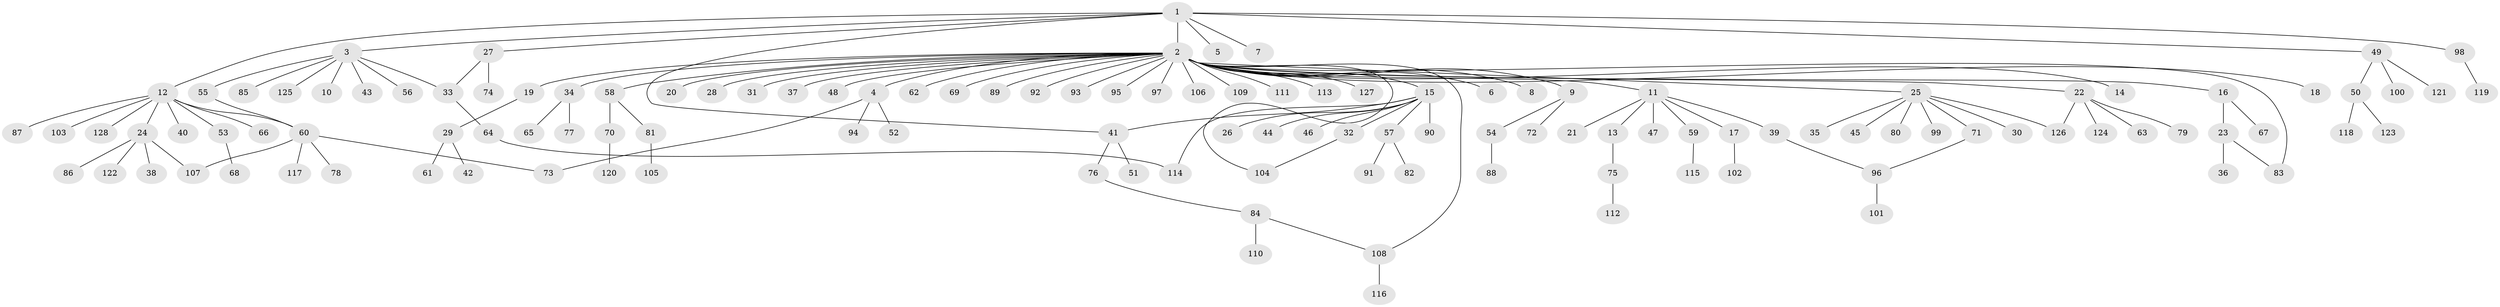 // Generated by graph-tools (version 1.1) at 2025/14/03/09/25 04:14:24]
// undirected, 128 vertices, 138 edges
graph export_dot {
graph [start="1"]
  node [color=gray90,style=filled];
  1;
  2;
  3;
  4;
  5;
  6;
  7;
  8;
  9;
  10;
  11;
  12;
  13;
  14;
  15;
  16;
  17;
  18;
  19;
  20;
  21;
  22;
  23;
  24;
  25;
  26;
  27;
  28;
  29;
  30;
  31;
  32;
  33;
  34;
  35;
  36;
  37;
  38;
  39;
  40;
  41;
  42;
  43;
  44;
  45;
  46;
  47;
  48;
  49;
  50;
  51;
  52;
  53;
  54;
  55;
  56;
  57;
  58;
  59;
  60;
  61;
  62;
  63;
  64;
  65;
  66;
  67;
  68;
  69;
  70;
  71;
  72;
  73;
  74;
  75;
  76;
  77;
  78;
  79;
  80;
  81;
  82;
  83;
  84;
  85;
  86;
  87;
  88;
  89;
  90;
  91;
  92;
  93;
  94;
  95;
  96;
  97;
  98;
  99;
  100;
  101;
  102;
  103;
  104;
  105;
  106;
  107;
  108;
  109;
  110;
  111;
  112;
  113;
  114;
  115;
  116;
  117;
  118;
  119;
  120;
  121;
  122;
  123;
  124;
  125;
  126;
  127;
  128;
  1 -- 2;
  1 -- 3;
  1 -- 5;
  1 -- 7;
  1 -- 12;
  1 -- 27;
  1 -- 41;
  1 -- 49;
  1 -- 98;
  2 -- 4;
  2 -- 6;
  2 -- 8;
  2 -- 9;
  2 -- 11;
  2 -- 14;
  2 -- 15;
  2 -- 16;
  2 -- 18;
  2 -- 19;
  2 -- 20;
  2 -- 22;
  2 -- 25;
  2 -- 28;
  2 -- 31;
  2 -- 34;
  2 -- 37;
  2 -- 48;
  2 -- 58;
  2 -- 62;
  2 -- 69;
  2 -- 83;
  2 -- 89;
  2 -- 92;
  2 -- 93;
  2 -- 95;
  2 -- 97;
  2 -- 104;
  2 -- 106;
  2 -- 108;
  2 -- 109;
  2 -- 111;
  2 -- 113;
  2 -- 127;
  3 -- 10;
  3 -- 33;
  3 -- 43;
  3 -- 55;
  3 -- 56;
  3 -- 85;
  3 -- 125;
  4 -- 52;
  4 -- 73;
  4 -- 94;
  9 -- 54;
  9 -- 72;
  11 -- 13;
  11 -- 17;
  11 -- 21;
  11 -- 39;
  11 -- 47;
  11 -- 59;
  12 -- 24;
  12 -- 40;
  12 -- 53;
  12 -- 60;
  12 -- 66;
  12 -- 87;
  12 -- 103;
  12 -- 128;
  13 -- 75;
  15 -- 26;
  15 -- 32;
  15 -- 41;
  15 -- 44;
  15 -- 46;
  15 -- 57;
  15 -- 90;
  15 -- 114;
  16 -- 23;
  16 -- 67;
  17 -- 102;
  19 -- 29;
  22 -- 63;
  22 -- 79;
  22 -- 124;
  22 -- 126;
  23 -- 36;
  23 -- 83;
  24 -- 38;
  24 -- 86;
  24 -- 107;
  24 -- 122;
  25 -- 30;
  25 -- 35;
  25 -- 45;
  25 -- 71;
  25 -- 80;
  25 -- 99;
  25 -- 126;
  27 -- 33;
  27 -- 74;
  29 -- 42;
  29 -- 61;
  32 -- 104;
  33 -- 64;
  34 -- 65;
  34 -- 77;
  39 -- 96;
  41 -- 51;
  41 -- 76;
  49 -- 50;
  49 -- 100;
  49 -- 121;
  50 -- 118;
  50 -- 123;
  53 -- 68;
  54 -- 88;
  55 -- 60;
  57 -- 82;
  57 -- 91;
  58 -- 70;
  58 -- 81;
  59 -- 115;
  60 -- 73;
  60 -- 78;
  60 -- 107;
  60 -- 117;
  64 -- 114;
  70 -- 120;
  71 -- 96;
  75 -- 112;
  76 -- 84;
  81 -- 105;
  84 -- 108;
  84 -- 110;
  96 -- 101;
  98 -- 119;
  108 -- 116;
}
